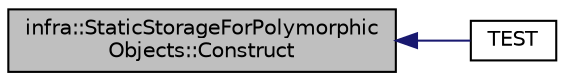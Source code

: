 digraph "infra::StaticStorageForPolymorphicObjects::Construct"
{
 // INTERACTIVE_SVG=YES
  edge [fontname="Helvetica",fontsize="10",labelfontname="Helvetica",labelfontsize="10"];
  node [fontname="Helvetica",fontsize="10",shape=record];
  rankdir="LR";
  Node7 [label="infra::StaticStorageForPolymorphic\lObjects::Construct",height=0.2,width=0.4,color="black", fillcolor="grey75", style="filled", fontcolor="black"];
  Node7 -> Node8 [dir="back",color="midnightblue",fontsize="10",style="solid",fontname="Helvetica"];
  Node8 [label="TEST",height=0.2,width=0.4,color="black", fillcolor="white", style="filled",URL="$d1/d8e/_test_static_storage_8cpp.html#ac2832dd35ccee842e49df23c946d1b92"];
}
